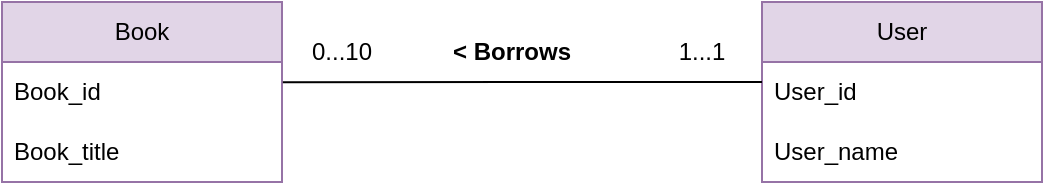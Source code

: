 <mxfile version="21.7.5" type="device">
  <diagram id="LcFVHIB-aOoCRUjImreZ" name="Page-1">
    <mxGraphModel dx="792" dy="453" grid="1" gridSize="10" guides="1" tooltips="1" connect="1" arrows="1" fold="1" page="1" pageScale="1" pageWidth="850" pageHeight="1100" math="0" shadow="0">
      <root>
        <mxCell id="0" />
        <mxCell id="1" parent="0" />
        <mxCell id="dbPxaVcwbW5HTLWJkIE2-1" value="Book" style="swimlane;fontStyle=0;childLayout=stackLayout;horizontal=1;startSize=30;horizontalStack=0;resizeParent=1;resizeParentMax=0;resizeLast=0;collapsible=1;marginBottom=0;whiteSpace=wrap;html=1;fillColor=#e1d5e7;strokeColor=#9673a6;" vertex="1" parent="1">
          <mxGeometry x="60" y="120" width="140" height="90" as="geometry" />
        </mxCell>
        <mxCell id="dbPxaVcwbW5HTLWJkIE2-2" value="Book_id" style="text;strokeColor=none;fillColor=none;align=left;verticalAlign=middle;spacingLeft=4;spacingRight=4;overflow=hidden;points=[[0,0.5],[1,0.5]];portConstraint=eastwest;rotatable=0;whiteSpace=wrap;html=1;" vertex="1" parent="dbPxaVcwbW5HTLWJkIE2-1">
          <mxGeometry y="30" width="140" height="30" as="geometry" />
        </mxCell>
        <mxCell id="dbPxaVcwbW5HTLWJkIE2-4" value="Book_title" style="text;strokeColor=none;fillColor=none;align=left;verticalAlign=middle;spacingLeft=4;spacingRight=4;overflow=hidden;points=[[0,0.5],[1,0.5]];portConstraint=eastwest;rotatable=0;whiteSpace=wrap;html=1;" vertex="1" parent="dbPxaVcwbW5HTLWJkIE2-1">
          <mxGeometry y="60" width="140" height="30" as="geometry" />
        </mxCell>
        <mxCell id="dbPxaVcwbW5HTLWJkIE2-5" value="User" style="swimlane;fontStyle=0;childLayout=stackLayout;horizontal=1;startSize=30;horizontalStack=0;resizeParent=1;resizeParentMax=0;resizeLast=0;collapsible=1;marginBottom=0;whiteSpace=wrap;html=1;fillColor=#e1d5e7;strokeColor=#9673a6;" vertex="1" parent="1">
          <mxGeometry x="440" y="120" width="140" height="90" as="geometry" />
        </mxCell>
        <mxCell id="dbPxaVcwbW5HTLWJkIE2-6" value="User_id" style="text;strokeColor=none;fillColor=none;align=left;verticalAlign=middle;spacingLeft=4;spacingRight=4;overflow=hidden;points=[[0,0.5],[1,0.5]];portConstraint=eastwest;rotatable=0;whiteSpace=wrap;html=1;" vertex="1" parent="dbPxaVcwbW5HTLWJkIE2-5">
          <mxGeometry y="30" width="140" height="30" as="geometry" />
        </mxCell>
        <mxCell id="dbPxaVcwbW5HTLWJkIE2-9" value="User_name" style="text;strokeColor=none;fillColor=none;align=left;verticalAlign=middle;spacingLeft=4;spacingRight=4;overflow=hidden;points=[[0,0.5],[1,0.5]];portConstraint=eastwest;rotatable=0;whiteSpace=wrap;html=1;" vertex="1" parent="dbPxaVcwbW5HTLWJkIE2-5">
          <mxGeometry y="60" width="140" height="30" as="geometry" />
        </mxCell>
        <mxCell id="dbPxaVcwbW5HTLWJkIE2-10" value="" style="endArrow=none;html=1;rounded=0;exitX=1.003;exitY=0.337;exitDx=0;exitDy=0;exitPerimeter=0;" edge="1" parent="1" source="dbPxaVcwbW5HTLWJkIE2-2">
          <mxGeometry width="50" height="50" relative="1" as="geometry">
            <mxPoint x="390" y="210" as="sourcePoint" />
            <mxPoint x="440" y="160" as="targetPoint" />
          </mxGeometry>
        </mxCell>
        <mxCell id="dbPxaVcwbW5HTLWJkIE2-11" value="&lt;b&gt;&amp;lt; Borrows&lt;/b&gt;" style="text;html=1;strokeColor=none;fillColor=none;align=center;verticalAlign=middle;whiteSpace=wrap;rounded=0;" vertex="1" parent="1">
          <mxGeometry x="280" y="130" width="70" height="30" as="geometry" />
        </mxCell>
        <mxCell id="dbPxaVcwbW5HTLWJkIE2-12" value="0...10" style="text;html=1;strokeColor=none;fillColor=none;align=center;verticalAlign=middle;whiteSpace=wrap;rounded=0;" vertex="1" parent="1">
          <mxGeometry x="200" y="130" width="60" height="30" as="geometry" />
        </mxCell>
        <mxCell id="dbPxaVcwbW5HTLWJkIE2-17" value="1...1" style="text;html=1;strokeColor=none;fillColor=none;align=center;verticalAlign=middle;whiteSpace=wrap;rounded=0;" vertex="1" parent="1">
          <mxGeometry x="380" y="130" width="60" height="30" as="geometry" />
        </mxCell>
      </root>
    </mxGraphModel>
  </diagram>
</mxfile>
